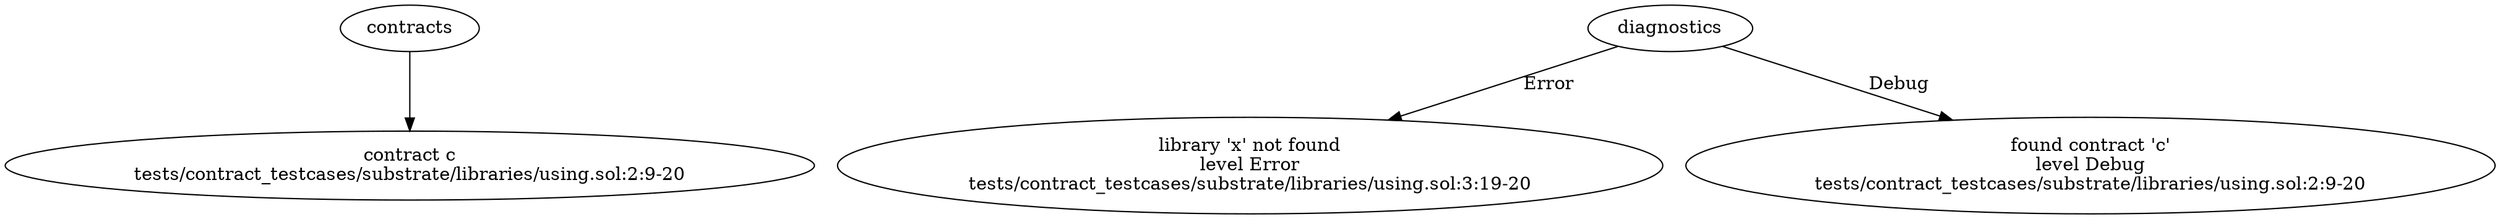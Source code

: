 strict digraph "tests/contract_testcases/substrate/libraries/using.sol" {
	contract [label="contract c\ntests/contract_testcases/substrate/libraries/using.sol:2:9-20"]
	diagnostic [label="library 'x' not found\nlevel Error\ntests/contract_testcases/substrate/libraries/using.sol:3:19-20"]
	diagnostic_5 [label="found contract 'c'\nlevel Debug\ntests/contract_testcases/substrate/libraries/using.sol:2:9-20"]
	contracts -> contract
	diagnostics -> diagnostic [label="Error"]
	diagnostics -> diagnostic_5 [label="Debug"]
}
